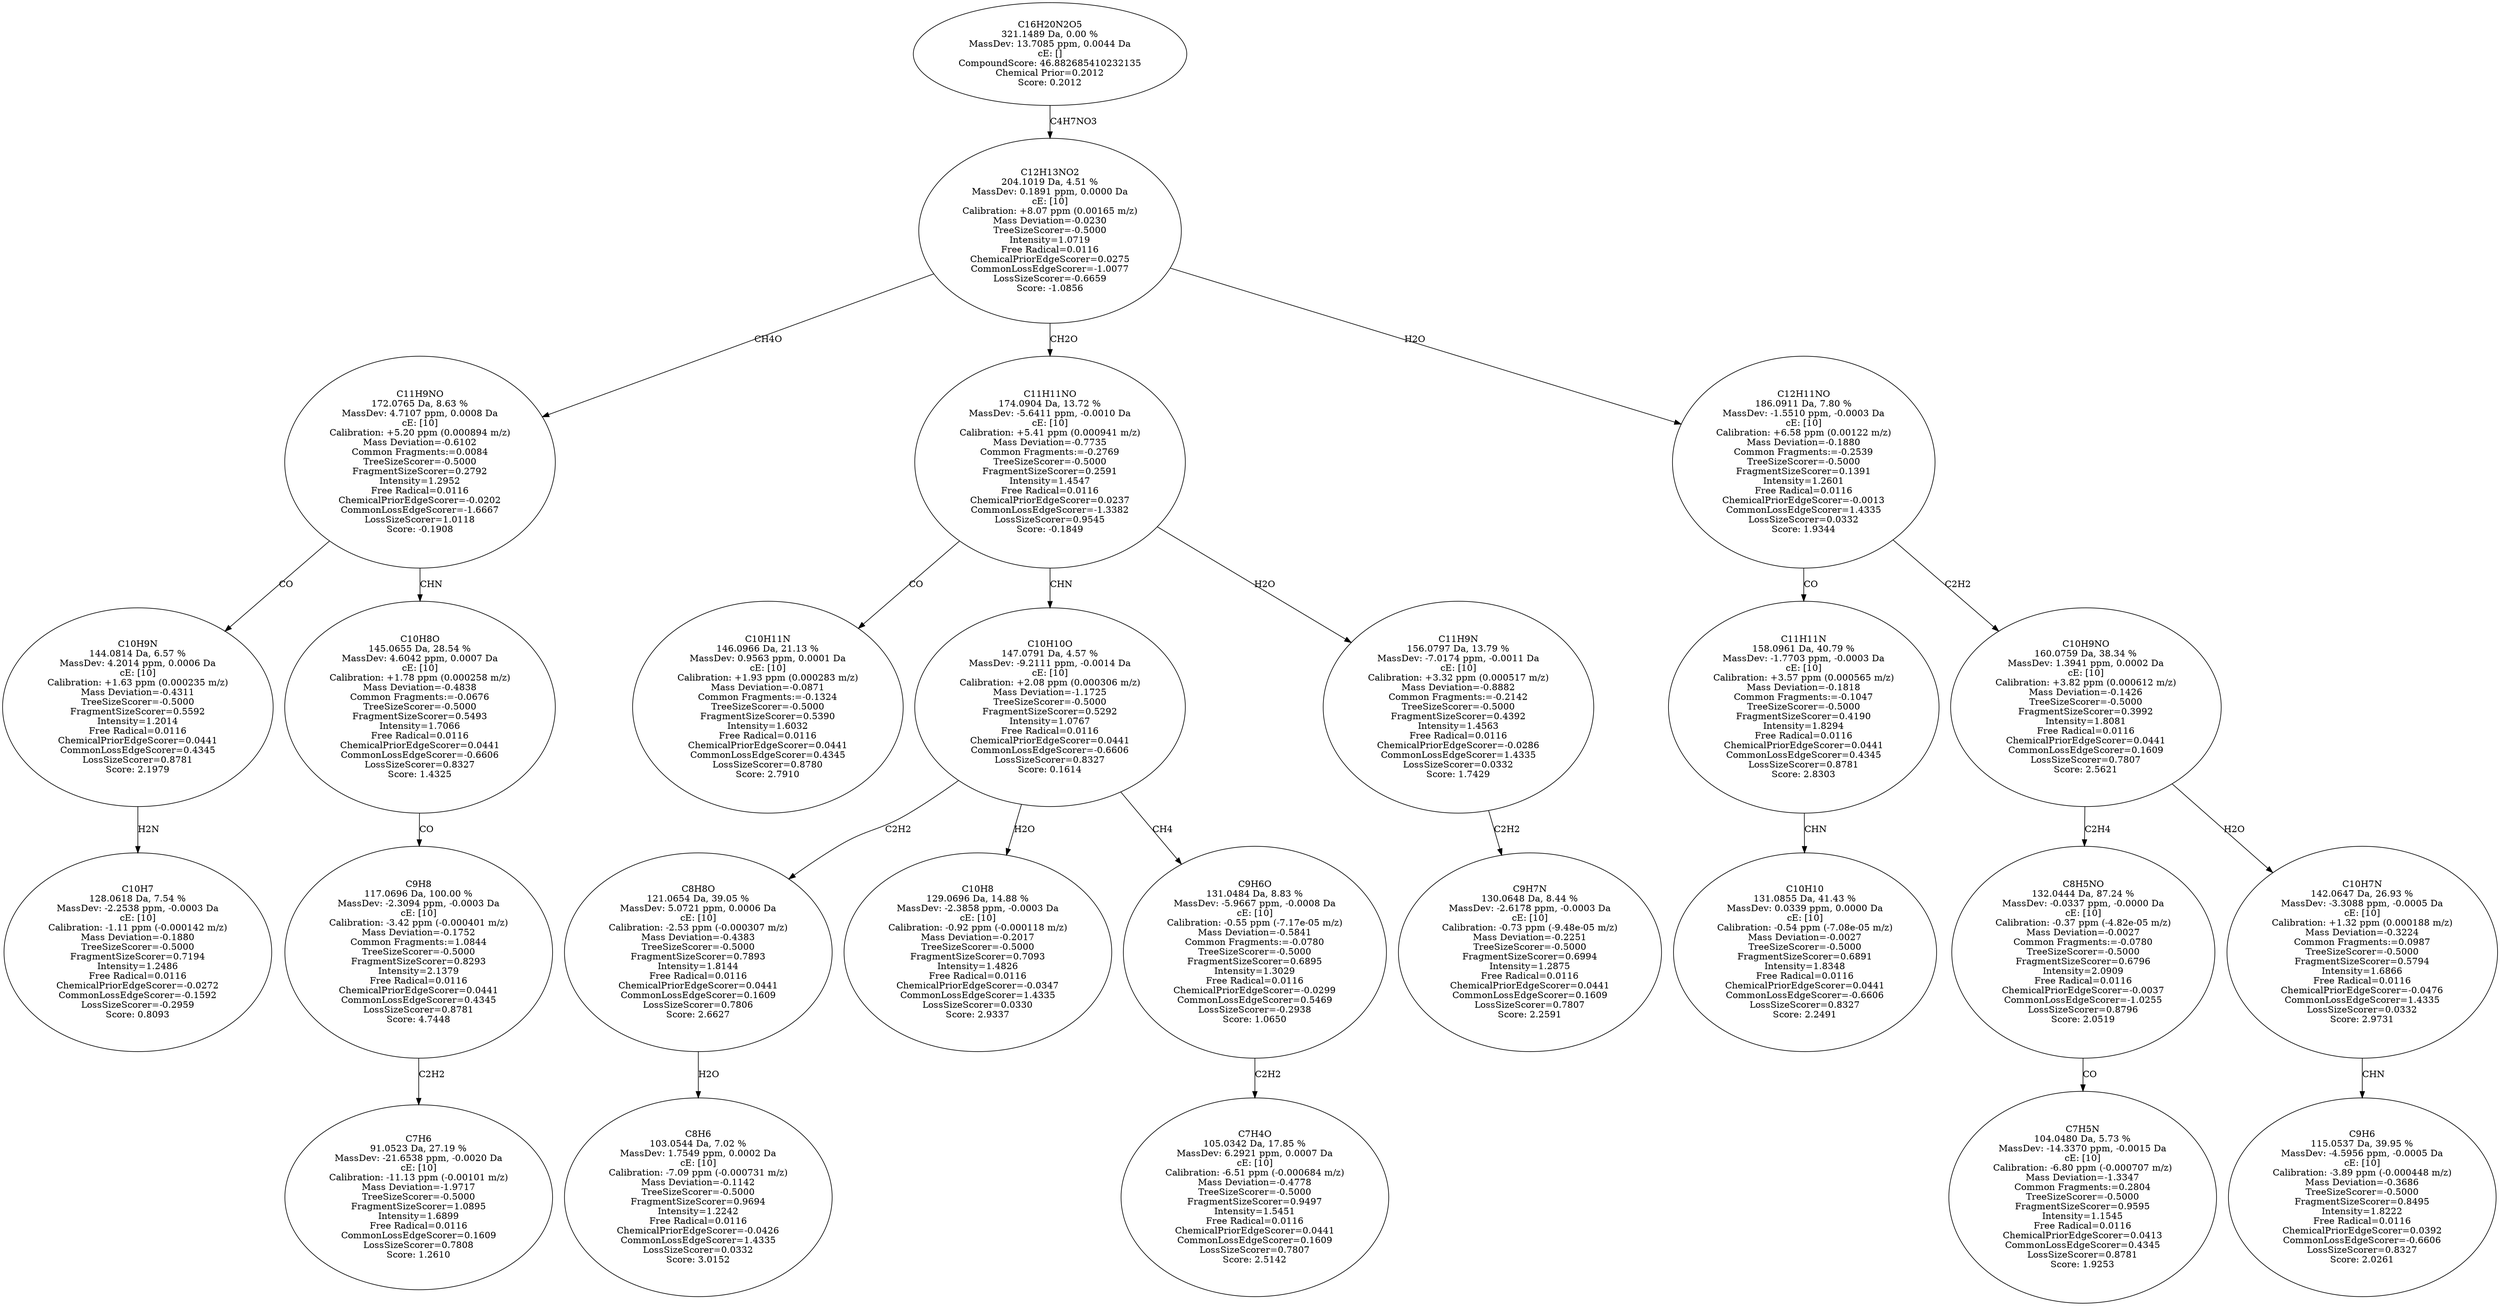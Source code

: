 strict digraph {
v1 [label="C10H7\n128.0618 Da, 7.54 %\nMassDev: -2.2538 ppm, -0.0003 Da\ncE: [10]\nCalibration: -1.11 ppm (-0.000142 m/z)\nMass Deviation=-0.1880\nTreeSizeScorer=-0.5000\nFragmentSizeScorer=0.7194\nIntensity=1.2486\nFree Radical=0.0116\nChemicalPriorEdgeScorer=-0.0272\nCommonLossEdgeScorer=-0.1592\nLossSizeScorer=-0.2959\nScore: 0.8093"];
v2 [label="C10H9N\n144.0814 Da, 6.57 %\nMassDev: 4.2014 ppm, 0.0006 Da\ncE: [10]\nCalibration: +1.63 ppm (0.000235 m/z)\nMass Deviation=-0.4311\nTreeSizeScorer=-0.5000\nFragmentSizeScorer=0.5592\nIntensity=1.2014\nFree Radical=0.0116\nChemicalPriorEdgeScorer=0.0441\nCommonLossEdgeScorer=0.4345\nLossSizeScorer=0.8781\nScore: 2.1979"];
v3 [label="C7H6\n91.0523 Da, 27.19 %\nMassDev: -21.6538 ppm, -0.0020 Da\ncE: [10]\nCalibration: -11.13 ppm (-0.00101 m/z)\nMass Deviation=-1.9717\nTreeSizeScorer=-0.5000\nFragmentSizeScorer=1.0895\nIntensity=1.6899\nFree Radical=0.0116\nCommonLossEdgeScorer=0.1609\nLossSizeScorer=0.7808\nScore: 1.2610"];
v4 [label="C9H8\n117.0696 Da, 100.00 %\nMassDev: -2.3094 ppm, -0.0003 Da\ncE: [10]\nCalibration: -3.42 ppm (-0.000401 m/z)\nMass Deviation=-0.1752\nCommon Fragments:=1.0844\nTreeSizeScorer=-0.5000\nFragmentSizeScorer=0.8293\nIntensity=2.1379\nFree Radical=0.0116\nChemicalPriorEdgeScorer=0.0441\nCommonLossEdgeScorer=0.4345\nLossSizeScorer=0.8781\nScore: 4.7448"];
v5 [label="C10H8O\n145.0655 Da, 28.54 %\nMassDev: 4.6042 ppm, 0.0007 Da\ncE: [10]\nCalibration: +1.78 ppm (0.000258 m/z)\nMass Deviation=-0.4838\nCommon Fragments:=-0.0676\nTreeSizeScorer=-0.5000\nFragmentSizeScorer=0.5493\nIntensity=1.7066\nFree Radical=0.0116\nChemicalPriorEdgeScorer=0.0441\nCommonLossEdgeScorer=-0.6606\nLossSizeScorer=0.8327\nScore: 1.4325"];
v6 [label="C11H9NO\n172.0765 Da, 8.63 %\nMassDev: 4.7107 ppm, 0.0008 Da\ncE: [10]\nCalibration: +5.20 ppm (0.000894 m/z)\nMass Deviation=-0.6102\nCommon Fragments:=0.0084\nTreeSizeScorer=-0.5000\nFragmentSizeScorer=0.2792\nIntensity=1.2952\nFree Radical=0.0116\nChemicalPriorEdgeScorer=-0.0202\nCommonLossEdgeScorer=-1.6667\nLossSizeScorer=1.0118\nScore: -0.1908"];
v7 [label="C10H11N\n146.0966 Da, 21.13 %\nMassDev: 0.9563 ppm, 0.0001 Da\ncE: [10]\nCalibration: +1.93 ppm (0.000283 m/z)\nMass Deviation=-0.0871\nCommon Fragments:=-0.1324\nTreeSizeScorer=-0.5000\nFragmentSizeScorer=0.5390\nIntensity=1.6032\nFree Radical=0.0116\nChemicalPriorEdgeScorer=0.0441\nCommonLossEdgeScorer=0.4345\nLossSizeScorer=0.8780\nScore: 2.7910"];
v8 [label="C8H6\n103.0544 Da, 7.02 %\nMassDev: 1.7549 ppm, 0.0002 Da\ncE: [10]\nCalibration: -7.09 ppm (-0.000731 m/z)\nMass Deviation=-0.1142\nTreeSizeScorer=-0.5000\nFragmentSizeScorer=0.9694\nIntensity=1.2242\nFree Radical=0.0116\nChemicalPriorEdgeScorer=-0.0426\nCommonLossEdgeScorer=1.4335\nLossSizeScorer=0.0332\nScore: 3.0152"];
v9 [label="C8H8O\n121.0654 Da, 39.05 %\nMassDev: 5.0721 ppm, 0.0006 Da\ncE: [10]\nCalibration: -2.53 ppm (-0.000307 m/z)\nMass Deviation=-0.4383\nTreeSizeScorer=-0.5000\nFragmentSizeScorer=0.7893\nIntensity=1.8144\nFree Radical=0.0116\nChemicalPriorEdgeScorer=0.0441\nCommonLossEdgeScorer=0.1609\nLossSizeScorer=0.7806\nScore: 2.6627"];
v10 [label="C10H8\n129.0696 Da, 14.88 %\nMassDev: -2.3858 ppm, -0.0003 Da\ncE: [10]\nCalibration: -0.92 ppm (-0.000118 m/z)\nMass Deviation=-0.2017\nTreeSizeScorer=-0.5000\nFragmentSizeScorer=0.7093\nIntensity=1.4826\nFree Radical=0.0116\nChemicalPriorEdgeScorer=-0.0347\nCommonLossEdgeScorer=1.4335\nLossSizeScorer=0.0330\nScore: 2.9337"];
v11 [label="C7H4O\n105.0342 Da, 17.85 %\nMassDev: 6.2921 ppm, 0.0007 Da\ncE: [10]\nCalibration: -6.51 ppm (-0.000684 m/z)\nMass Deviation=-0.4778\nTreeSizeScorer=-0.5000\nFragmentSizeScorer=0.9497\nIntensity=1.5451\nFree Radical=0.0116\nChemicalPriorEdgeScorer=0.0441\nCommonLossEdgeScorer=0.1609\nLossSizeScorer=0.7807\nScore: 2.5142"];
v12 [label="C9H6O\n131.0484 Da, 8.83 %\nMassDev: -5.9667 ppm, -0.0008 Da\ncE: [10]\nCalibration: -0.55 ppm (-7.17e-05 m/z)\nMass Deviation=-0.5841\nCommon Fragments:=-0.0780\nTreeSizeScorer=-0.5000\nFragmentSizeScorer=0.6895\nIntensity=1.3029\nFree Radical=0.0116\nChemicalPriorEdgeScorer=-0.0299\nCommonLossEdgeScorer=0.5469\nLossSizeScorer=-0.2938\nScore: 1.0650"];
v13 [label="C10H10O\n147.0791 Da, 4.57 %\nMassDev: -9.2111 ppm, -0.0014 Da\ncE: [10]\nCalibration: +2.08 ppm (0.000306 m/z)\nMass Deviation=-1.1725\nTreeSizeScorer=-0.5000\nFragmentSizeScorer=0.5292\nIntensity=1.0767\nFree Radical=0.0116\nChemicalPriorEdgeScorer=0.0441\nCommonLossEdgeScorer=-0.6606\nLossSizeScorer=0.8327\nScore: 0.1614"];
v14 [label="C9H7N\n130.0648 Da, 8.44 %\nMassDev: -2.6178 ppm, -0.0003 Da\ncE: [10]\nCalibration: -0.73 ppm (-9.48e-05 m/z)\nMass Deviation=-0.2251\nTreeSizeScorer=-0.5000\nFragmentSizeScorer=0.6994\nIntensity=1.2875\nFree Radical=0.0116\nChemicalPriorEdgeScorer=0.0441\nCommonLossEdgeScorer=0.1609\nLossSizeScorer=0.7807\nScore: 2.2591"];
v15 [label="C11H9N\n156.0797 Da, 13.79 %\nMassDev: -7.0174 ppm, -0.0011 Da\ncE: [10]\nCalibration: +3.32 ppm (0.000517 m/z)\nMass Deviation=-0.8882\nCommon Fragments:=-0.2142\nTreeSizeScorer=-0.5000\nFragmentSizeScorer=0.4392\nIntensity=1.4563\nFree Radical=0.0116\nChemicalPriorEdgeScorer=-0.0286\nCommonLossEdgeScorer=1.4335\nLossSizeScorer=0.0332\nScore: 1.7429"];
v16 [label="C11H11NO\n174.0904 Da, 13.72 %\nMassDev: -5.6411 ppm, -0.0010 Da\ncE: [10]\nCalibration: +5.41 ppm (0.000941 m/z)\nMass Deviation=-0.7735\nCommon Fragments:=-0.2769\nTreeSizeScorer=-0.5000\nFragmentSizeScorer=0.2591\nIntensity=1.4547\nFree Radical=0.0116\nChemicalPriorEdgeScorer=0.0237\nCommonLossEdgeScorer=-1.3382\nLossSizeScorer=0.9545\nScore: -0.1849"];
v17 [label="C10H10\n131.0855 Da, 41.43 %\nMassDev: 0.0339 ppm, 0.0000 Da\ncE: [10]\nCalibration: -0.54 ppm (-7.08e-05 m/z)\nMass Deviation=-0.0027\nTreeSizeScorer=-0.5000\nFragmentSizeScorer=0.6891\nIntensity=1.8348\nFree Radical=0.0116\nChemicalPriorEdgeScorer=0.0441\nCommonLossEdgeScorer=-0.6606\nLossSizeScorer=0.8327\nScore: 2.2491"];
v18 [label="C11H11N\n158.0961 Da, 40.79 %\nMassDev: -1.7703 ppm, -0.0003 Da\ncE: [10]\nCalibration: +3.57 ppm (0.000565 m/z)\nMass Deviation=-0.1818\nCommon Fragments:=-0.1047\nTreeSizeScorer=-0.5000\nFragmentSizeScorer=0.4190\nIntensity=1.8294\nFree Radical=0.0116\nChemicalPriorEdgeScorer=0.0441\nCommonLossEdgeScorer=0.4345\nLossSizeScorer=0.8781\nScore: 2.8303"];
v19 [label="C7H5N\n104.0480 Da, 5.73 %\nMassDev: -14.3370 ppm, -0.0015 Da\ncE: [10]\nCalibration: -6.80 ppm (-0.000707 m/z)\nMass Deviation=-1.3347\nCommon Fragments:=0.2804\nTreeSizeScorer=-0.5000\nFragmentSizeScorer=0.9595\nIntensity=1.1545\nFree Radical=0.0116\nChemicalPriorEdgeScorer=0.0413\nCommonLossEdgeScorer=0.4345\nLossSizeScorer=0.8781\nScore: 1.9253"];
v20 [label="C8H5NO\n132.0444 Da, 87.24 %\nMassDev: -0.0337 ppm, -0.0000 Da\ncE: [10]\nCalibration: -0.37 ppm (-4.82e-05 m/z)\nMass Deviation=-0.0027\nCommon Fragments:=-0.0780\nTreeSizeScorer=-0.5000\nFragmentSizeScorer=0.6796\nIntensity=2.0909\nFree Radical=0.0116\nChemicalPriorEdgeScorer=-0.0037\nCommonLossEdgeScorer=-1.0255\nLossSizeScorer=0.8796\nScore: 2.0519"];
v21 [label="C9H6\n115.0537 Da, 39.95 %\nMassDev: -4.5956 ppm, -0.0005 Da\ncE: [10]\nCalibration: -3.89 ppm (-0.000448 m/z)\nMass Deviation=-0.3686\nTreeSizeScorer=-0.5000\nFragmentSizeScorer=0.8495\nIntensity=1.8222\nFree Radical=0.0116\nChemicalPriorEdgeScorer=0.0392\nCommonLossEdgeScorer=-0.6606\nLossSizeScorer=0.8327\nScore: 2.0261"];
v22 [label="C10H7N\n142.0647 Da, 26.93 %\nMassDev: -3.3088 ppm, -0.0005 Da\ncE: [10]\nCalibration: +1.32 ppm (0.000188 m/z)\nMass Deviation=-0.3224\nCommon Fragments:=0.0987\nTreeSizeScorer=-0.5000\nFragmentSizeScorer=0.5794\nIntensity=1.6866\nFree Radical=0.0116\nChemicalPriorEdgeScorer=-0.0476\nCommonLossEdgeScorer=1.4335\nLossSizeScorer=0.0332\nScore: 2.9731"];
v23 [label="C10H9NO\n160.0759 Da, 38.34 %\nMassDev: 1.3941 ppm, 0.0002 Da\ncE: [10]\nCalibration: +3.82 ppm (0.000612 m/z)\nMass Deviation=-0.1426\nTreeSizeScorer=-0.5000\nFragmentSizeScorer=0.3992\nIntensity=1.8081\nFree Radical=0.0116\nChemicalPriorEdgeScorer=0.0441\nCommonLossEdgeScorer=0.1609\nLossSizeScorer=0.7807\nScore: 2.5621"];
v24 [label="C12H11NO\n186.0911 Da, 7.80 %\nMassDev: -1.5510 ppm, -0.0003 Da\ncE: [10]\nCalibration: +6.58 ppm (0.00122 m/z)\nMass Deviation=-0.1880\nCommon Fragments:=-0.2539\nTreeSizeScorer=-0.5000\nFragmentSizeScorer=0.1391\nIntensity=1.2601\nFree Radical=0.0116\nChemicalPriorEdgeScorer=-0.0013\nCommonLossEdgeScorer=1.4335\nLossSizeScorer=0.0332\nScore: 1.9344"];
v25 [label="C12H13NO2\n204.1019 Da, 4.51 %\nMassDev: 0.1891 ppm, 0.0000 Da\ncE: [10]\nCalibration: +8.07 ppm (0.00165 m/z)\nMass Deviation=-0.0230\nTreeSizeScorer=-0.5000\nIntensity=1.0719\nFree Radical=0.0116\nChemicalPriorEdgeScorer=0.0275\nCommonLossEdgeScorer=-1.0077\nLossSizeScorer=-0.6659\nScore: -1.0856"];
v26 [label="C16H20N2O5\n321.1489 Da, 0.00 %\nMassDev: 13.7085 ppm, 0.0044 Da\ncE: []\nCompoundScore: 46.882685410232135\nChemical Prior=0.2012\nScore: 0.2012"];
v2 -> v1 [label="H2N"];
v6 -> v2 [label="CO"];
v4 -> v3 [label="C2H2"];
v5 -> v4 [label="CO"];
v6 -> v5 [label="CHN"];
v25 -> v6 [label="CH4O"];
v16 -> v7 [label="CO"];
v9 -> v8 [label="H2O"];
v13 -> v9 [label="C2H2"];
v13 -> v10 [label="H2O"];
v12 -> v11 [label="C2H2"];
v13 -> v12 [label="CH4"];
v16 -> v13 [label="CHN"];
v15 -> v14 [label="C2H2"];
v16 -> v15 [label="H2O"];
v25 -> v16 [label="CH2O"];
v18 -> v17 [label="CHN"];
v24 -> v18 [label="CO"];
v20 -> v19 [label="CO"];
v23 -> v20 [label="C2H4"];
v22 -> v21 [label="CHN"];
v23 -> v22 [label="H2O"];
v24 -> v23 [label="C2H2"];
v25 -> v24 [label="H2O"];
v26 -> v25 [label="C4H7NO3"];
}